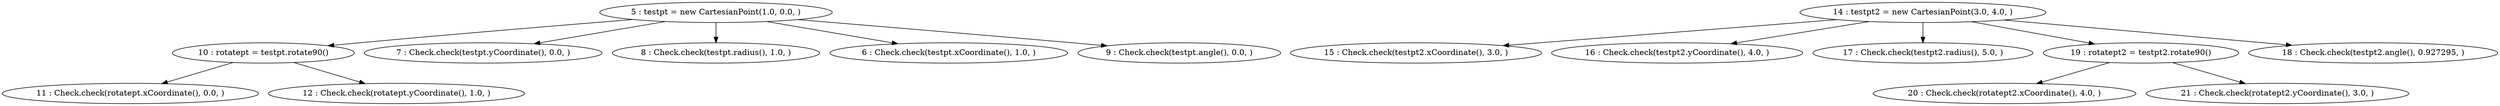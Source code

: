 digraph G {
"5 : testpt = new CartesianPoint(1.0, 0.0, )"
"5 : testpt = new CartesianPoint(1.0, 0.0, )" -> "10 : rotatept = testpt.rotate90()"
"5 : testpt = new CartesianPoint(1.0, 0.0, )" -> "7 : Check.check(testpt.yCoordinate(), 0.0, )"
"5 : testpt = new CartesianPoint(1.0, 0.0, )" -> "8 : Check.check(testpt.radius(), 1.0, )"
"5 : testpt = new CartesianPoint(1.0, 0.0, )" -> "6 : Check.check(testpt.xCoordinate(), 1.0, )"
"5 : testpt = new CartesianPoint(1.0, 0.0, )" -> "9 : Check.check(testpt.angle(), 0.0, )"
"6 : Check.check(testpt.xCoordinate(), 1.0, )"
"7 : Check.check(testpt.yCoordinate(), 0.0, )"
"8 : Check.check(testpt.radius(), 1.0, )"
"9 : Check.check(testpt.angle(), 0.0, )"
"10 : rotatept = testpt.rotate90()"
"10 : rotatept = testpt.rotate90()" -> "11 : Check.check(rotatept.xCoordinate(), 0.0, )"
"10 : rotatept = testpt.rotate90()" -> "12 : Check.check(rotatept.yCoordinate(), 1.0, )"
"11 : Check.check(rotatept.xCoordinate(), 0.0, )"
"12 : Check.check(rotatept.yCoordinate(), 1.0, )"
"14 : testpt2 = new CartesianPoint(3.0, 4.0, )"
"14 : testpt2 = new CartesianPoint(3.0, 4.0, )" -> "15 : Check.check(testpt2.xCoordinate(), 3.0, )"
"14 : testpt2 = new CartesianPoint(3.0, 4.0, )" -> "16 : Check.check(testpt2.yCoordinate(), 4.0, )"
"14 : testpt2 = new CartesianPoint(3.0, 4.0, )" -> "17 : Check.check(testpt2.radius(), 5.0, )"
"14 : testpt2 = new CartesianPoint(3.0, 4.0, )" -> "19 : rotatept2 = testpt2.rotate90()"
"14 : testpt2 = new CartesianPoint(3.0, 4.0, )" -> "18 : Check.check(testpt2.angle(), 0.927295, )"
"15 : Check.check(testpt2.xCoordinate(), 3.0, )"
"16 : Check.check(testpt2.yCoordinate(), 4.0, )"
"17 : Check.check(testpt2.radius(), 5.0, )"
"18 : Check.check(testpt2.angle(), 0.927295, )"
"19 : rotatept2 = testpt2.rotate90()"
"19 : rotatept2 = testpt2.rotate90()" -> "20 : Check.check(rotatept2.xCoordinate(), 4.0, )"
"19 : rotatept2 = testpt2.rotate90()" -> "21 : Check.check(rotatept2.yCoordinate(), 3.0, )"
"20 : Check.check(rotatept2.xCoordinate(), 4.0, )"
"21 : Check.check(rotatept2.yCoordinate(), 3.0, )"
}